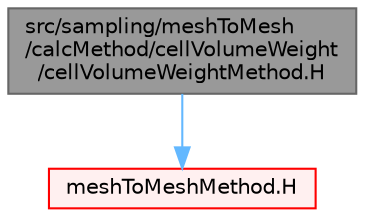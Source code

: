 digraph "src/sampling/meshToMesh/calcMethod/cellVolumeWeight/cellVolumeWeightMethod.H"
{
 // LATEX_PDF_SIZE
  bgcolor="transparent";
  edge [fontname=Helvetica,fontsize=10,labelfontname=Helvetica,labelfontsize=10];
  node [fontname=Helvetica,fontsize=10,shape=box,height=0.2,width=0.4];
  Node1 [id="Node000001",label="src/sampling/meshToMesh\l/calcMethod/cellVolumeWeight\l/cellVolumeWeightMethod.H",height=0.2,width=0.4,color="gray40", fillcolor="grey60", style="filled", fontcolor="black",tooltip=" "];
  Node1 -> Node2 [id="edge1_Node000001_Node000002",color="steelblue1",style="solid",tooltip=" "];
  Node2 [id="Node000002",label="meshToMeshMethod.H",height=0.2,width=0.4,color="red", fillcolor="#FFF0F0", style="filled",URL="$meshToMeshMethod_8H.html",tooltip=" "];
}
